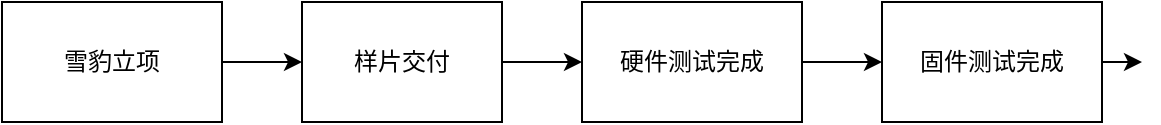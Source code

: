 <mxfile version="26.0.5">
  <diagram name="第 1 页" id="i1DuTGr0fwCpjBT0c2Ri">
    <mxGraphModel dx="1222" dy="673" grid="1" gridSize="10" guides="1" tooltips="1" connect="1" arrows="1" fold="1" page="1" pageScale="1" pageWidth="827" pageHeight="1169" math="0" shadow="0">
      <root>
        <mxCell id="0" />
        <mxCell id="1" parent="0" />
        <mxCell id="5pdY61iCzS-6dg_9tEd6-3" value="" style="edgeStyle=orthogonalEdgeStyle;rounded=0;orthogonalLoop=1;jettySize=auto;html=1;" edge="1" parent="1" source="5pdY61iCzS-6dg_9tEd6-1" target="5pdY61iCzS-6dg_9tEd6-2">
          <mxGeometry relative="1" as="geometry" />
        </mxCell>
        <mxCell id="5pdY61iCzS-6dg_9tEd6-1" value="雪豹立项" style="rounded=0;whiteSpace=wrap;html=1;" vertex="1" parent="1">
          <mxGeometry x="30" y="340" width="110" height="60" as="geometry" />
        </mxCell>
        <mxCell id="5pdY61iCzS-6dg_9tEd6-5" value="" style="edgeStyle=orthogonalEdgeStyle;rounded=0;orthogonalLoop=1;jettySize=auto;html=1;" edge="1" parent="1" source="5pdY61iCzS-6dg_9tEd6-2" target="5pdY61iCzS-6dg_9tEd6-4">
          <mxGeometry relative="1" as="geometry" />
        </mxCell>
        <mxCell id="5pdY61iCzS-6dg_9tEd6-2" value="样片交付" style="rounded=0;whiteSpace=wrap;html=1;" vertex="1" parent="1">
          <mxGeometry x="180" y="340" width="100" height="60" as="geometry" />
        </mxCell>
        <mxCell id="5pdY61iCzS-6dg_9tEd6-7" value="" style="edgeStyle=orthogonalEdgeStyle;rounded=0;orthogonalLoop=1;jettySize=auto;html=1;" edge="1" parent="1" source="5pdY61iCzS-6dg_9tEd6-6">
          <mxGeometry relative="1" as="geometry">
            <mxPoint x="600" y="370" as="targetPoint" />
          </mxGeometry>
        </mxCell>
        <mxCell id="5pdY61iCzS-6dg_9tEd6-4" value="硬件测试完成" style="rounded=0;whiteSpace=wrap;html=1;" vertex="1" parent="1">
          <mxGeometry x="320" y="340" width="110" height="60" as="geometry" />
        </mxCell>
        <mxCell id="5pdY61iCzS-6dg_9tEd6-8" value="" style="edgeStyle=orthogonalEdgeStyle;rounded=0;orthogonalLoop=1;jettySize=auto;html=1;" edge="1" parent="1" source="5pdY61iCzS-6dg_9tEd6-4" target="5pdY61iCzS-6dg_9tEd6-6">
          <mxGeometry relative="1" as="geometry">
            <mxPoint x="430" y="370" as="sourcePoint" />
            <mxPoint x="600" y="370" as="targetPoint" />
          </mxGeometry>
        </mxCell>
        <mxCell id="5pdY61iCzS-6dg_9tEd6-6" value="固件测试完成" style="rounded=0;whiteSpace=wrap;html=1;" vertex="1" parent="1">
          <mxGeometry x="470" y="340" width="110" height="60" as="geometry" />
        </mxCell>
      </root>
    </mxGraphModel>
  </diagram>
</mxfile>
